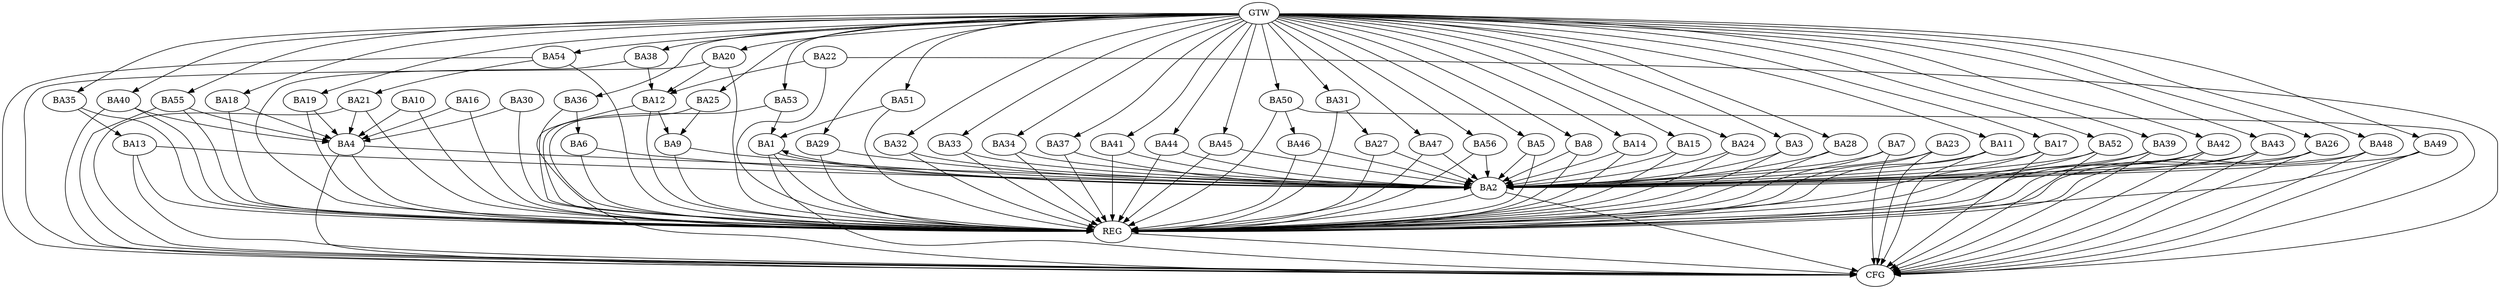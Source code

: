 strict digraph G {
  BA1 [ label="BA1" ];
  BA2 [ label="BA2" ];
  BA3 [ label="BA3" ];
  BA4 [ label="BA4" ];
  BA5 [ label="BA5" ];
  BA6 [ label="BA6" ];
  BA7 [ label="BA7" ];
  BA8 [ label="BA8" ];
  BA9 [ label="BA9" ];
  BA10 [ label="BA10" ];
  BA11 [ label="BA11" ];
  BA12 [ label="BA12" ];
  BA13 [ label="BA13" ];
  BA14 [ label="BA14" ];
  BA15 [ label="BA15" ];
  BA16 [ label="BA16" ];
  BA17 [ label="BA17" ];
  BA18 [ label="BA18" ];
  BA19 [ label="BA19" ];
  BA20 [ label="BA20" ];
  BA21 [ label="BA21" ];
  BA22 [ label="BA22" ];
  BA23 [ label="BA23" ];
  BA24 [ label="BA24" ];
  BA25 [ label="BA25" ];
  BA26 [ label="BA26" ];
  BA27 [ label="BA27" ];
  BA28 [ label="BA28" ];
  BA29 [ label="BA29" ];
  BA30 [ label="BA30" ];
  BA31 [ label="BA31" ];
  BA32 [ label="BA32" ];
  BA33 [ label="BA33" ];
  BA34 [ label="BA34" ];
  BA35 [ label="BA35" ];
  BA36 [ label="BA36" ];
  BA37 [ label="BA37" ];
  BA38 [ label="BA38" ];
  BA39 [ label="BA39" ];
  BA40 [ label="BA40" ];
  BA41 [ label="BA41" ];
  BA42 [ label="BA42" ];
  BA43 [ label="BA43" ];
  BA44 [ label="BA44" ];
  BA45 [ label="BA45" ];
  BA46 [ label="BA46" ];
  BA47 [ label="BA47" ];
  BA48 [ label="BA48" ];
  BA49 [ label="BA49" ];
  BA50 [ label="BA50" ];
  BA51 [ label="BA51" ];
  BA52 [ label="BA52" ];
  BA53 [ label="BA53" ];
  BA54 [ label="BA54" ];
  BA55 [ label="BA55" ];
  BA56 [ label="BA56" ];
  GTW [ label="GTW" ];
  REG [ label="REG" ];
  CFG [ label="CFG" ];
  BA1 -> BA2;
  BA2 -> BA1;
  BA3 -> BA2;
  BA4 -> BA2;
  BA6 -> BA2;
  BA7 -> BA2;
  BA8 -> BA2;
  BA9 -> BA2;
  BA10 -> BA4;
  BA12 -> BA9;
  BA14 -> BA2;
  BA15 -> BA2;
  BA16 -> BA4;
  BA18 -> BA4;
  BA19 -> BA4;
  BA20 -> BA12;
  BA21 -> BA4;
  BA22 -> BA12;
  BA23 -> BA2;
  BA24 -> BA2;
  BA25 -> BA9;
  BA26 -> BA2;
  BA28 -> BA2;
  BA29 -> BA2;
  BA30 -> BA4;
  BA31 -> BA27;
  BA35 -> BA13;
  BA36 -> BA6;
  BA38 -> BA12;
  BA39 -> BA2;
  BA40 -> BA4;
  BA42 -> BA2;
  BA45 -> BA2;
  BA47 -> BA2;
  BA48 -> BA2;
  BA49 -> BA2;
  BA50 -> BA46;
  BA51 -> BA1;
  BA52 -> BA2;
  BA53 -> BA1;
  BA54 -> BA21;
  BA55 -> BA4;
  GTW -> BA3;
  GTW -> BA5;
  GTW -> BA8;
  GTW -> BA11;
  GTW -> BA14;
  GTW -> BA15;
  GTW -> BA17;
  GTW -> BA18;
  GTW -> BA19;
  GTW -> BA20;
  GTW -> BA24;
  GTW -> BA25;
  GTW -> BA26;
  GTW -> BA28;
  GTW -> BA29;
  GTW -> BA31;
  GTW -> BA32;
  GTW -> BA33;
  GTW -> BA34;
  GTW -> BA35;
  GTW -> BA36;
  GTW -> BA37;
  GTW -> BA38;
  GTW -> BA39;
  GTW -> BA40;
  GTW -> BA41;
  GTW -> BA42;
  GTW -> BA43;
  GTW -> BA44;
  GTW -> BA45;
  GTW -> BA47;
  GTW -> BA48;
  GTW -> BA49;
  GTW -> BA50;
  GTW -> BA51;
  GTW -> BA52;
  GTW -> BA53;
  GTW -> BA54;
  GTW -> BA55;
  GTW -> BA56;
  BA1 -> REG;
  BA2 -> REG;
  BA3 -> REG;
  BA4 -> REG;
  BA5 -> REG;
  BA6 -> REG;
  BA7 -> REG;
  BA8 -> REG;
  BA9 -> REG;
  BA10 -> REG;
  BA11 -> REG;
  BA12 -> REG;
  BA13 -> REG;
  BA14 -> REG;
  BA15 -> REG;
  BA16 -> REG;
  BA17 -> REG;
  BA18 -> REG;
  BA19 -> REG;
  BA20 -> REG;
  BA21 -> REG;
  BA22 -> REG;
  BA23 -> REG;
  BA24 -> REG;
  BA25 -> REG;
  BA26 -> REG;
  BA27 -> REG;
  BA28 -> REG;
  BA29 -> REG;
  BA30 -> REG;
  BA31 -> REG;
  BA32 -> REG;
  BA33 -> REG;
  BA34 -> REG;
  BA35 -> REG;
  BA36 -> REG;
  BA37 -> REG;
  BA38 -> REG;
  BA39 -> REG;
  BA40 -> REG;
  BA41 -> REG;
  BA42 -> REG;
  BA43 -> REG;
  BA44 -> REG;
  BA45 -> REG;
  BA46 -> REG;
  BA47 -> REG;
  BA48 -> REG;
  BA49 -> REG;
  BA50 -> REG;
  BA51 -> REG;
  BA52 -> REG;
  BA53 -> REG;
  BA54 -> REG;
  BA55 -> REG;
  BA56 -> REG;
  BA52 -> CFG;
  BA4 -> CFG;
  BA26 -> CFG;
  BA22 -> CFG;
  BA39 -> CFG;
  BA40 -> CFG;
  BA54 -> CFG;
  BA23 -> CFG;
  BA20 -> CFG;
  BA42 -> CFG;
  BA11 -> CFG;
  BA48 -> CFG;
  BA17 -> CFG;
  BA7 -> CFG;
  BA49 -> CFG;
  BA55 -> CFG;
  BA13 -> CFG;
  BA21 -> CFG;
  BA12 -> CFG;
  BA1 -> CFG;
  BA50 -> CFG;
  BA2 -> CFG;
  BA43 -> CFG;
  REG -> CFG;
  BA44 -> BA2;
  BA11 -> BA2;
  BA41 -> BA2;
  BA34 -> BA2;
  BA17 -> BA2;
  BA43 -> BA2;
  BA37 -> BA2;
  BA5 -> BA2;
  BA33 -> BA2;
  BA56 -> BA2;
  BA32 -> BA2;
  BA13 -> BA2;
  BA27 -> BA2;
  BA46 -> BA2;
}
